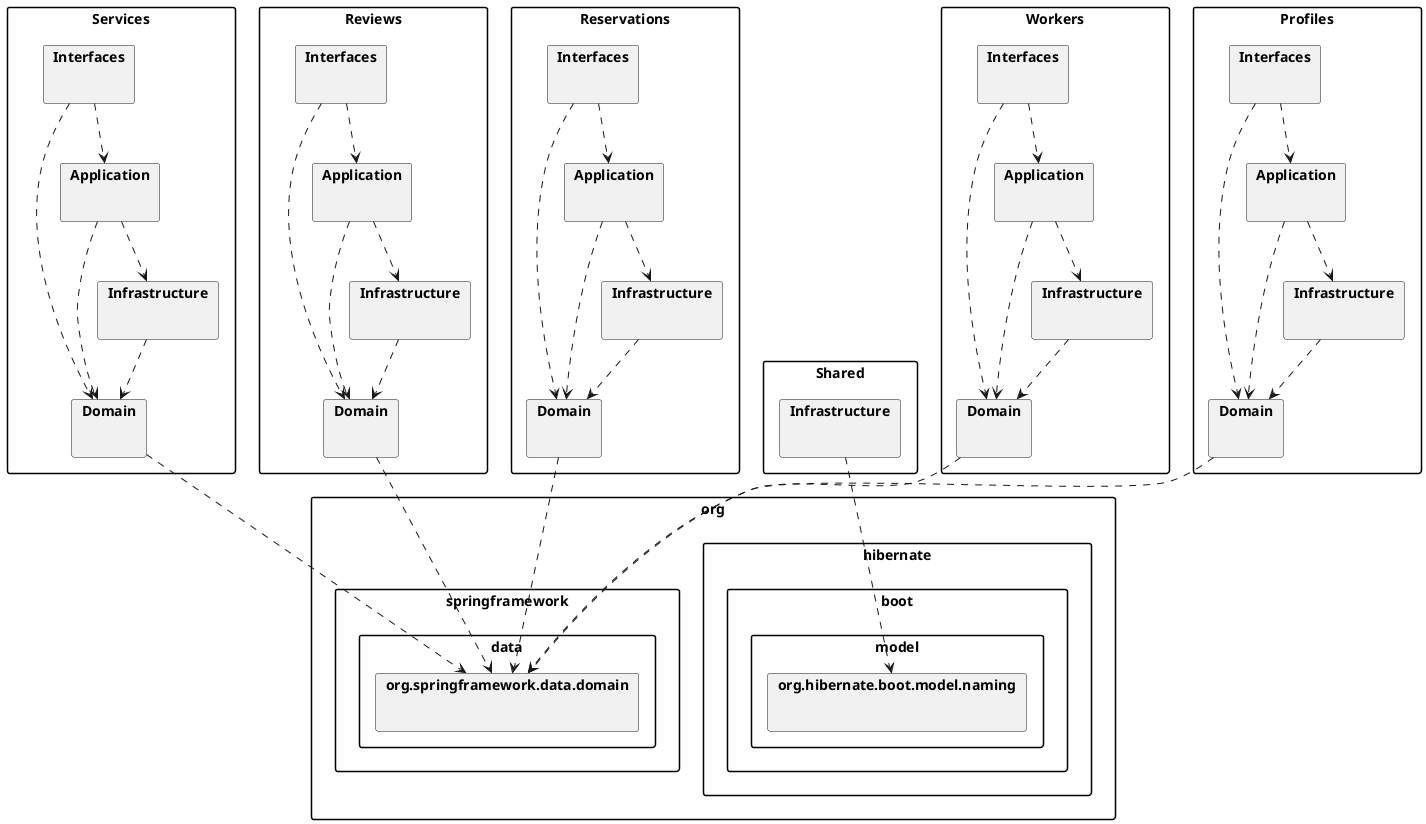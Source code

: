 @startuml
skinparam packageStyle rectangle

package "Profiles" {
    package "Domain" {
    }
    package "Application" {
    }
    package "Infrastructure" {
    }
    package "Interfaces" {
    }
}

package "Services" {
    package "Domain" {
    }
    package "Application" {
    }
    package "Infrastructure" {
    }
    package "Interfaces" {}
}

package "Reviews" {
    package "Domain" {
    }
    package "Application" {
    }
    package "Infrastructure" {
    }
    package "Interfaces" {
    }
}

package "Reservations" {
    package "Domain" {
    }
    package "Application" {
    }
    package "Infrastructure" {
    }
    package "Interfaces" {
    }
}

package "Shared" {
    package "Infrastructure" {
    }
}

package "Workers" {
    package "Domain" {
    }
    package "Application" {
    }
    package "Infrastructure" {
    }
    package "Interfaces" {
    }
}

package org.springframework.data.domain {}
package org.hibernate.boot.model.naming {}

"Profiles.Domain" ..> org.springframework.data.domain
"Services.Domain" ..> org.springframework.data.domain
"Reviews.Domain" ..> org.springframework.data.domain
"Reservations.Domain" ..> org.springframework.data.domain
"Workers.Domain" ..> org.springframework.data.domain

"Profiles.Infrastructure" ..> "Profiles.Domain"
"Services.Infrastructure" ..> "Services.Domain"
"Reviews.Infrastructure" ..> "Reviews.Domain"
"Reservations.Infrastructure" ..> "Reservations.Domain"
"Workers.Infrastructure" ..> "Workers.Domain"

"Profiles.Application" ..> "Profiles.Domain"
"Services.Application" ..> "Services.Domain"
"Reviews.Application" ..> "Reviews.Domain"
"Reservations.Application" ..> "Reservations.Domain"
"Workers.Application" ..> "Workers.Domain"

"Profiles.Application" ..> "Profiles.Infrastructure"
"Services.Application" ..> "Services.Infrastructure"
"Reviews.Application" ..> "Reviews.Infrastructure"
"Reservations.Application" ..> "Reservations.Infrastructure"
"Workers.Application" ..> "Workers.Infrastructure"


"Profiles.Interfaces" ..> "Profiles.Domain"
"Profiles.Interfaces" ..> "Profiles.Application"

"Services.Interfaces" ..> "Services.Domain"
"Services.Interfaces" ..> "Services.Application"

"Reviews.Interfaces" ..> "Reviews.Domain"
"Reviews.Interfaces" ..> "Reviews.Application"

"Reservations.Interfaces" ..> "Reservations.Domain"
"Reservations.Interfaces" ..> "Reservations.Application"

"Workers.Interfaces" ..> "Workers.Domain"
"Workers.Interfaces" ..> "Workers.Application"


"Shared.Infrastructure" ..> org.hibernate.boot.model.naming

@enduml
